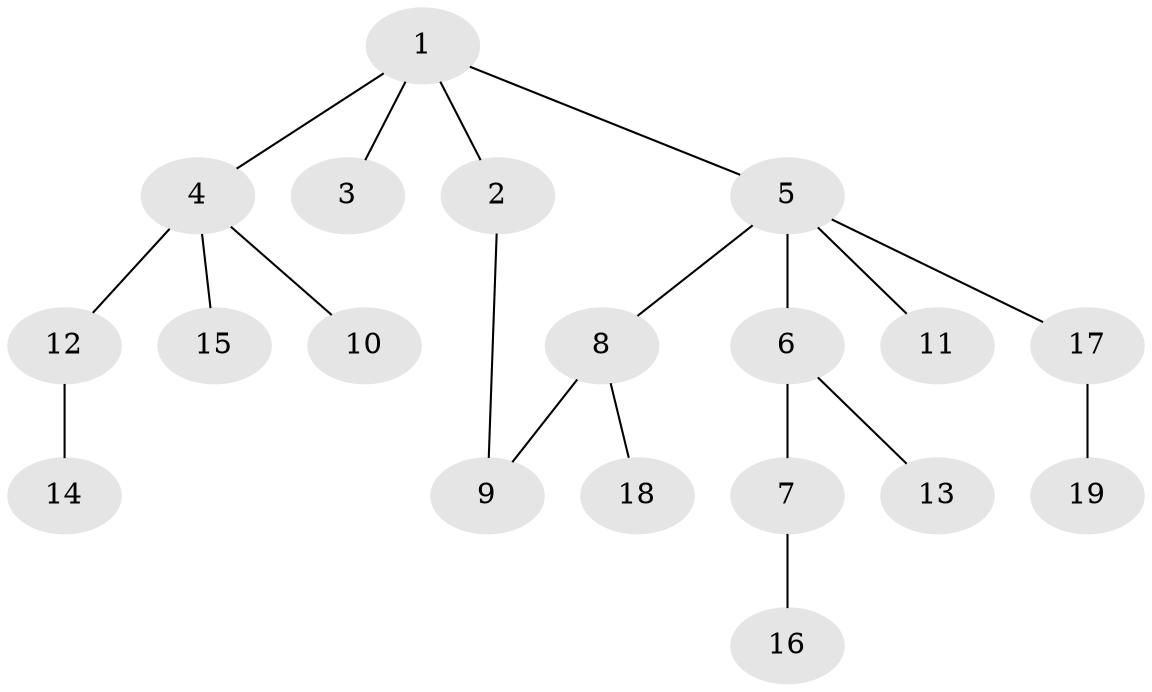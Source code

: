 // original degree distribution, {6: 0.06557377049180328, 3: 0.14754098360655737, 2: 0.21311475409836064, 5: 0.01639344262295082, 4: 0.03278688524590164, 1: 0.5245901639344263}
// Generated by graph-tools (version 1.1) at 2025/48/03/04/25 22:48:44]
// undirected, 19 vertices, 19 edges
graph export_dot {
  node [color=gray90,style=filled];
  1;
  2;
  3;
  4;
  5;
  6;
  7;
  8;
  9;
  10;
  11;
  12;
  13;
  14;
  15;
  16;
  17;
  18;
  19;
  1 -- 2 [weight=1.0];
  1 -- 3 [weight=1.0];
  1 -- 4 [weight=1.0];
  1 -- 5 [weight=1.0];
  2 -- 9 [weight=1.0];
  4 -- 10 [weight=1.0];
  4 -- 12 [weight=2.0];
  4 -- 15 [weight=1.0];
  5 -- 6 [weight=1.0];
  5 -- 8 [weight=1.0];
  5 -- 11 [weight=1.0];
  5 -- 17 [weight=1.0];
  6 -- 7 [weight=1.0];
  6 -- 13 [weight=1.0];
  7 -- 16 [weight=1.0];
  8 -- 9 [weight=3.0];
  8 -- 18 [weight=1.0];
  12 -- 14 [weight=1.0];
  17 -- 19 [weight=1.0];
}
